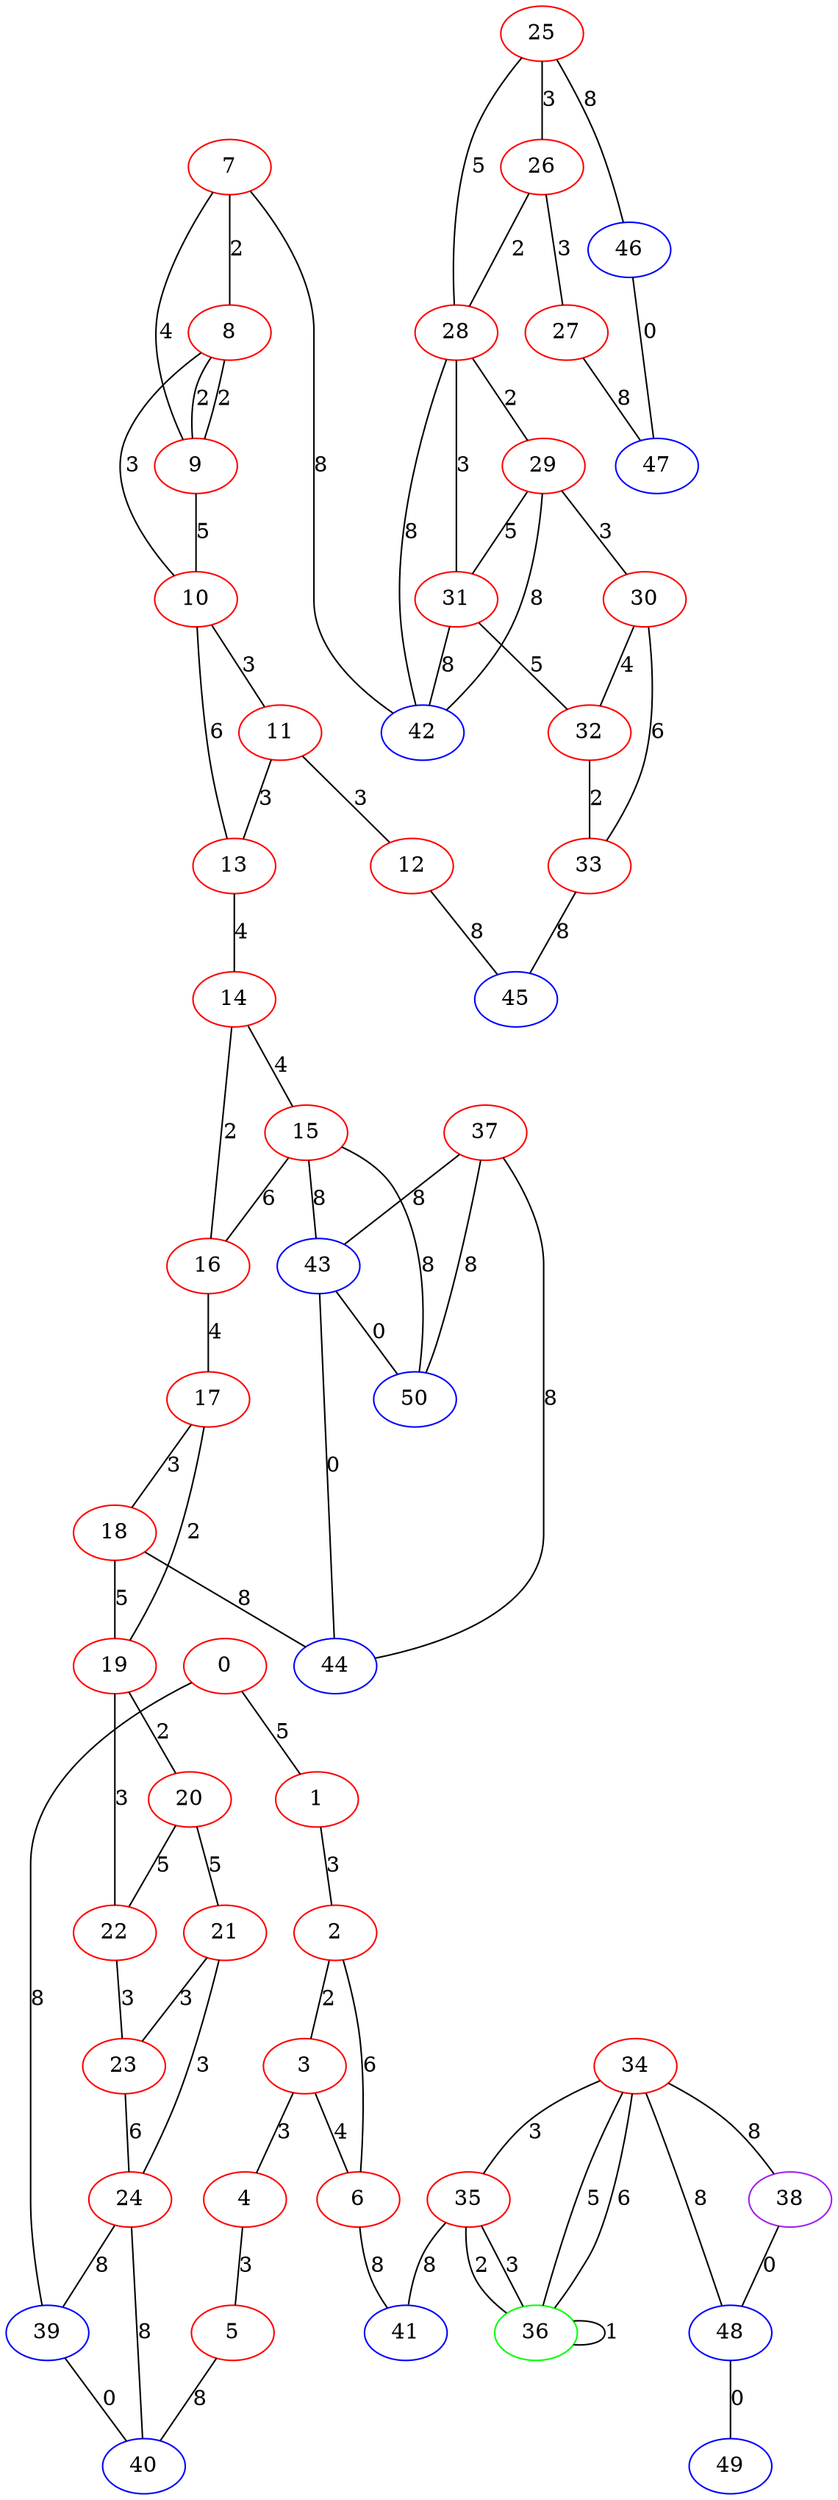 graph "" {
0 [color=red, weight=1];
1 [color=red, weight=1];
2 [color=red, weight=1];
3 [color=red, weight=1];
4 [color=red, weight=1];
5 [color=red, weight=1];
6 [color=red, weight=1];
7 [color=red, weight=1];
8 [color=red, weight=1];
9 [color=red, weight=1];
10 [color=red, weight=1];
11 [color=red, weight=1];
12 [color=red, weight=1];
13 [color=red, weight=1];
14 [color=red, weight=1];
15 [color=red, weight=1];
16 [color=red, weight=1];
17 [color=red, weight=1];
18 [color=red, weight=1];
19 [color=red, weight=1];
20 [color=red, weight=1];
21 [color=red, weight=1];
22 [color=red, weight=1];
23 [color=red, weight=1];
24 [color=red, weight=1];
25 [color=red, weight=1];
26 [color=red, weight=1];
27 [color=red, weight=1];
28 [color=red, weight=1];
29 [color=red, weight=1];
30 [color=red, weight=1];
31 [color=red, weight=1];
32 [color=red, weight=1];
33 [color=red, weight=1];
34 [color=red, weight=1];
35 [color=red, weight=1];
36 [color=green, weight=2];
37 [color=red, weight=1];
38 [color=purple, weight=4];
39 [color=blue, weight=3];
40 [color=blue, weight=3];
41 [color=blue, weight=3];
42 [color=blue, weight=3];
43 [color=blue, weight=3];
44 [color=blue, weight=3];
45 [color=blue, weight=3];
46 [color=blue, weight=3];
47 [color=blue, weight=3];
48 [color=blue, weight=3];
49 [color=blue, weight=3];
50 [color=blue, weight=3];
0 -- 1  [key=0, label=5];
0 -- 39  [key=0, label=8];
1 -- 2  [key=0, label=3];
2 -- 3  [key=0, label=2];
2 -- 6  [key=0, label=6];
3 -- 4  [key=0, label=3];
3 -- 6  [key=0, label=4];
4 -- 5  [key=0, label=3];
5 -- 40  [key=0, label=8];
6 -- 41  [key=0, label=8];
7 -- 8  [key=0, label=2];
7 -- 9  [key=0, label=4];
7 -- 42  [key=0, label=8];
8 -- 9  [key=0, label=2];
8 -- 9  [key=1, label=2];
8 -- 10  [key=0, label=3];
9 -- 10  [key=0, label=5];
10 -- 11  [key=0, label=3];
10 -- 13  [key=0, label=6];
11 -- 12  [key=0, label=3];
11 -- 13  [key=0, label=3];
12 -- 45  [key=0, label=8];
13 -- 14  [key=0, label=4];
14 -- 16  [key=0, label=2];
14 -- 15  [key=0, label=4];
15 -- 16  [key=0, label=6];
15 -- 50  [key=0, label=8];
15 -- 43  [key=0, label=8];
16 -- 17  [key=0, label=4];
17 -- 18  [key=0, label=3];
17 -- 19  [key=0, label=2];
18 -- 19  [key=0, label=5];
18 -- 44  [key=0, label=8];
19 -- 20  [key=0, label=2];
19 -- 22  [key=0, label=3];
20 -- 21  [key=0, label=5];
20 -- 22  [key=0, label=5];
21 -- 24  [key=0, label=3];
21 -- 23  [key=0, label=3];
22 -- 23  [key=0, label=3];
23 -- 24  [key=0, label=6];
24 -- 40  [key=0, label=8];
24 -- 39  [key=0, label=8];
25 -- 26  [key=0, label=3];
25 -- 28  [key=0, label=5];
25 -- 46  [key=0, label=8];
26 -- 27  [key=0, label=3];
26 -- 28  [key=0, label=2];
27 -- 47  [key=0, label=8];
28 -- 42  [key=0, label=8];
28 -- 29  [key=0, label=2];
28 -- 31  [key=0, label=3];
29 -- 42  [key=0, label=8];
29 -- 30  [key=0, label=3];
29 -- 31  [key=0, label=5];
30 -- 32  [key=0, label=4];
30 -- 33  [key=0, label=6];
31 -- 32  [key=0, label=5];
31 -- 42  [key=0, label=8];
32 -- 33  [key=0, label=2];
33 -- 45  [key=0, label=8];
34 -- 48  [key=0, label=8];
34 -- 35  [key=0, label=3];
34 -- 36  [key=0, label=5];
34 -- 36  [key=1, label=6];
34 -- 38  [key=0, label=8];
35 -- 41  [key=0, label=8];
35 -- 36  [key=0, label=2];
35 -- 36  [key=1, label=3];
36 -- 36  [key=0, label=1];
37 -- 50  [key=0, label=8];
37 -- 43  [key=0, label=8];
37 -- 44  [key=0, label=8];
38 -- 48  [key=0, label=0];
39 -- 40  [key=0, label=0];
43 -- 50  [key=0, label=0];
43 -- 44  [key=0, label=0];
46 -- 47  [key=0, label=0];
48 -- 49  [key=0, label=0];
}
